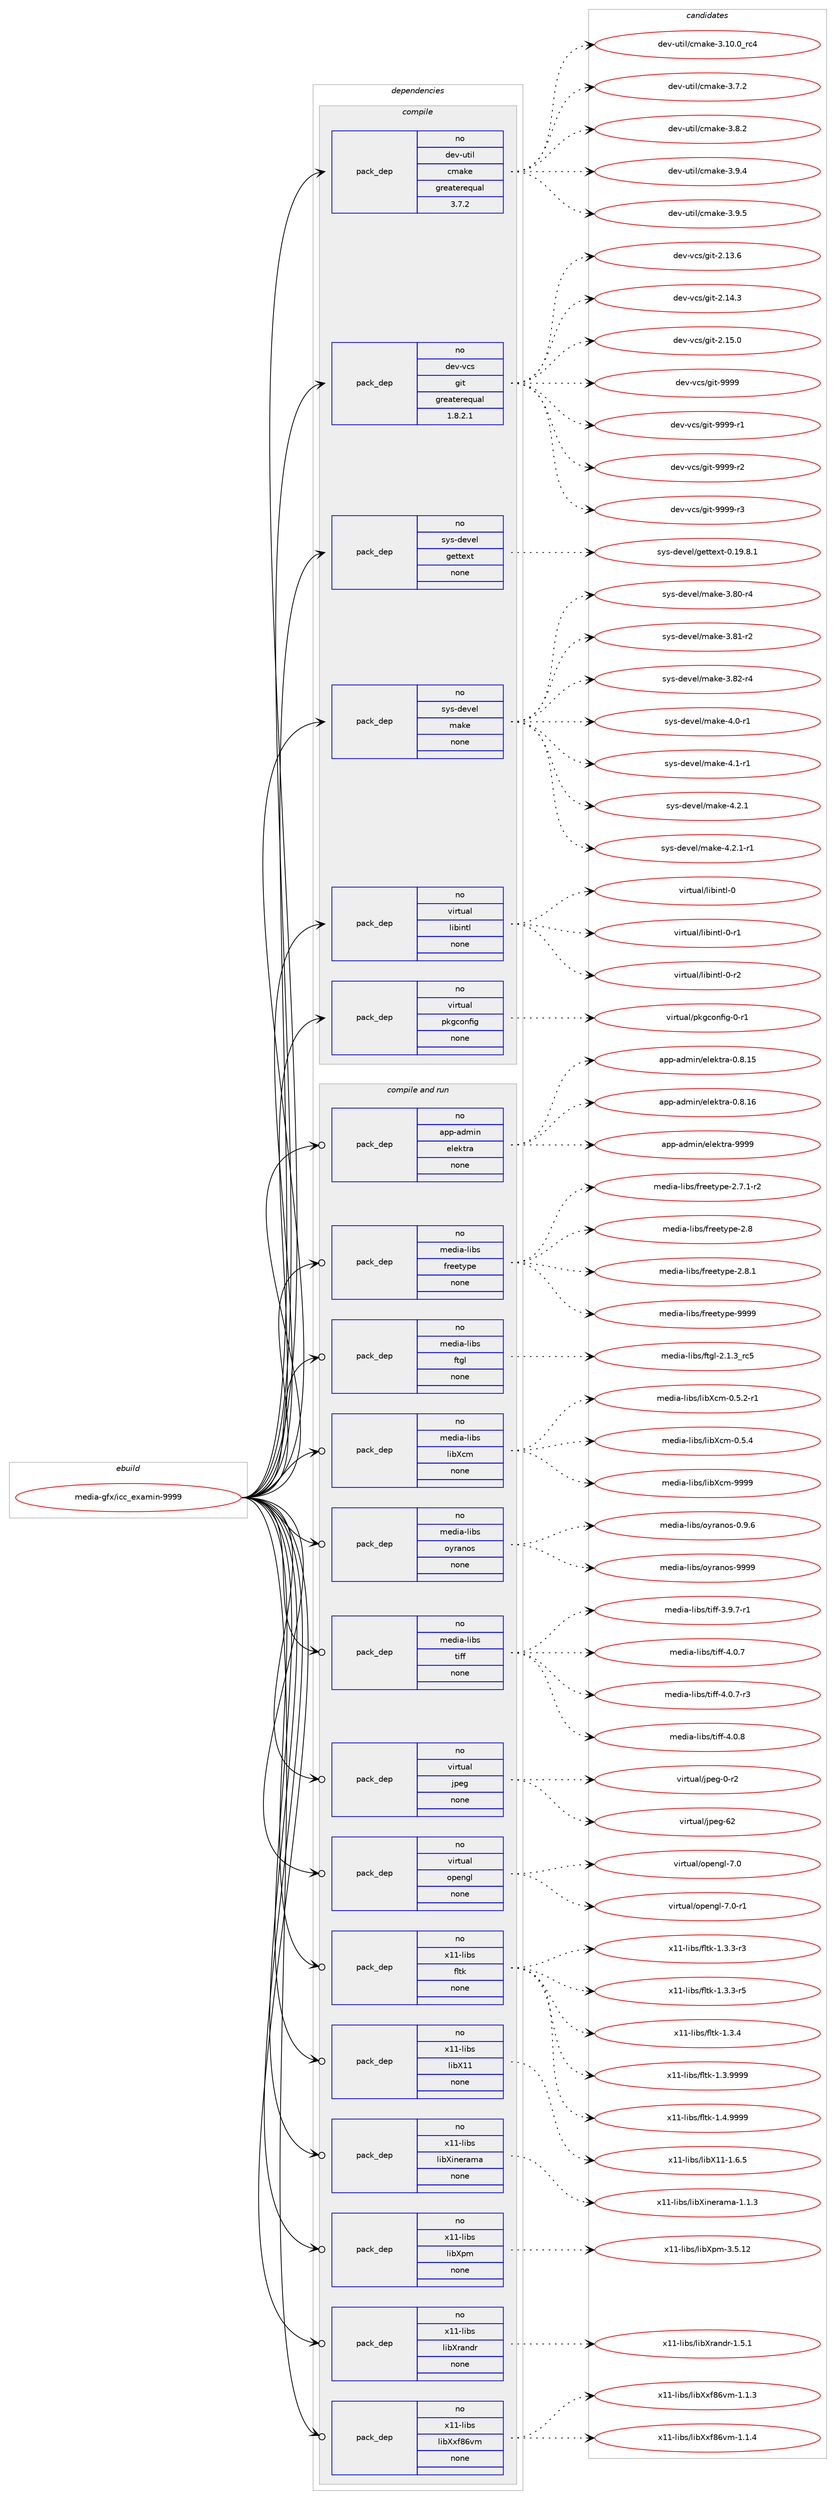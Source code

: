 digraph prolog {

# *************
# Graph options
# *************

newrank=true;
concentrate=true;
compound=true;
graph [rankdir=LR,fontname=Helvetica,fontsize=10,ranksep=1.5];#, ranksep=2.5, nodesep=0.2];
edge  [arrowhead=vee];
node  [fontname=Helvetica,fontsize=10];

# **********
# The ebuild
# **********

subgraph cluster_leftcol {
color=gray;
rank=same;
label=<<i>ebuild</i>>;
id [label="media-gfx/icc_examin-9999", color=red, width=4, href="../media-gfx/icc_examin-9999.svg"];
}

# ****************
# The dependencies
# ****************

subgraph cluster_midcol {
color=gray;
label=<<i>dependencies</i>>;
subgraph cluster_compile {
fillcolor="#eeeeee";
style=filled;
label=<<i>compile</i>>;
subgraph pack261535 {
dependency354638 [label=<<TABLE BORDER="0" CELLBORDER="1" CELLSPACING="0" CELLPADDING="4" WIDTH="220"><TR><TD ROWSPAN="6" CELLPADDING="30">pack_dep</TD></TR><TR><TD WIDTH="110">no</TD></TR><TR><TD>dev-util</TD></TR><TR><TD>cmake</TD></TR><TR><TD>greaterequal</TD></TR><TR><TD>3.7.2</TD></TR></TABLE>>, shape=none, color=blue];
}
id:e -> dependency354638:w [weight=20,style="solid",arrowhead="vee"];
subgraph pack261536 {
dependency354639 [label=<<TABLE BORDER="0" CELLBORDER="1" CELLSPACING="0" CELLPADDING="4" WIDTH="220"><TR><TD ROWSPAN="6" CELLPADDING="30">pack_dep</TD></TR><TR><TD WIDTH="110">no</TD></TR><TR><TD>dev-vcs</TD></TR><TR><TD>git</TD></TR><TR><TD>greaterequal</TD></TR><TR><TD>1.8.2.1</TD></TR></TABLE>>, shape=none, color=blue];
}
id:e -> dependency354639:w [weight=20,style="solid",arrowhead="vee"];
subgraph pack261537 {
dependency354640 [label=<<TABLE BORDER="0" CELLBORDER="1" CELLSPACING="0" CELLPADDING="4" WIDTH="220"><TR><TD ROWSPAN="6" CELLPADDING="30">pack_dep</TD></TR><TR><TD WIDTH="110">no</TD></TR><TR><TD>sys-devel</TD></TR><TR><TD>gettext</TD></TR><TR><TD>none</TD></TR><TR><TD></TD></TR></TABLE>>, shape=none, color=blue];
}
id:e -> dependency354640:w [weight=20,style="solid",arrowhead="vee"];
subgraph pack261538 {
dependency354641 [label=<<TABLE BORDER="0" CELLBORDER="1" CELLSPACING="0" CELLPADDING="4" WIDTH="220"><TR><TD ROWSPAN="6" CELLPADDING="30">pack_dep</TD></TR><TR><TD WIDTH="110">no</TD></TR><TR><TD>sys-devel</TD></TR><TR><TD>make</TD></TR><TR><TD>none</TD></TR><TR><TD></TD></TR></TABLE>>, shape=none, color=blue];
}
id:e -> dependency354641:w [weight=20,style="solid",arrowhead="vee"];
subgraph pack261539 {
dependency354642 [label=<<TABLE BORDER="0" CELLBORDER="1" CELLSPACING="0" CELLPADDING="4" WIDTH="220"><TR><TD ROWSPAN="6" CELLPADDING="30">pack_dep</TD></TR><TR><TD WIDTH="110">no</TD></TR><TR><TD>virtual</TD></TR><TR><TD>libintl</TD></TR><TR><TD>none</TD></TR><TR><TD></TD></TR></TABLE>>, shape=none, color=blue];
}
id:e -> dependency354642:w [weight=20,style="solid",arrowhead="vee"];
subgraph pack261540 {
dependency354643 [label=<<TABLE BORDER="0" CELLBORDER="1" CELLSPACING="0" CELLPADDING="4" WIDTH="220"><TR><TD ROWSPAN="6" CELLPADDING="30">pack_dep</TD></TR><TR><TD WIDTH="110">no</TD></TR><TR><TD>virtual</TD></TR><TR><TD>pkgconfig</TD></TR><TR><TD>none</TD></TR><TR><TD></TD></TR></TABLE>>, shape=none, color=blue];
}
id:e -> dependency354643:w [weight=20,style="solid",arrowhead="vee"];
}
subgraph cluster_compileandrun {
fillcolor="#eeeeee";
style=filled;
label=<<i>compile and run</i>>;
subgraph pack261541 {
dependency354644 [label=<<TABLE BORDER="0" CELLBORDER="1" CELLSPACING="0" CELLPADDING="4" WIDTH="220"><TR><TD ROWSPAN="6" CELLPADDING="30">pack_dep</TD></TR><TR><TD WIDTH="110">no</TD></TR><TR><TD>app-admin</TD></TR><TR><TD>elektra</TD></TR><TR><TD>none</TD></TR><TR><TD></TD></TR></TABLE>>, shape=none, color=blue];
}
id:e -> dependency354644:w [weight=20,style="solid",arrowhead="odotvee"];
subgraph pack261542 {
dependency354645 [label=<<TABLE BORDER="0" CELLBORDER="1" CELLSPACING="0" CELLPADDING="4" WIDTH="220"><TR><TD ROWSPAN="6" CELLPADDING="30">pack_dep</TD></TR><TR><TD WIDTH="110">no</TD></TR><TR><TD>media-libs</TD></TR><TR><TD>freetype</TD></TR><TR><TD>none</TD></TR><TR><TD></TD></TR></TABLE>>, shape=none, color=blue];
}
id:e -> dependency354645:w [weight=20,style="solid",arrowhead="odotvee"];
subgraph pack261543 {
dependency354646 [label=<<TABLE BORDER="0" CELLBORDER="1" CELLSPACING="0" CELLPADDING="4" WIDTH="220"><TR><TD ROWSPAN="6" CELLPADDING="30">pack_dep</TD></TR><TR><TD WIDTH="110">no</TD></TR><TR><TD>media-libs</TD></TR><TR><TD>ftgl</TD></TR><TR><TD>none</TD></TR><TR><TD></TD></TR></TABLE>>, shape=none, color=blue];
}
id:e -> dependency354646:w [weight=20,style="solid",arrowhead="odotvee"];
subgraph pack261544 {
dependency354647 [label=<<TABLE BORDER="0" CELLBORDER="1" CELLSPACING="0" CELLPADDING="4" WIDTH="220"><TR><TD ROWSPAN="6" CELLPADDING="30">pack_dep</TD></TR><TR><TD WIDTH="110">no</TD></TR><TR><TD>media-libs</TD></TR><TR><TD>libXcm</TD></TR><TR><TD>none</TD></TR><TR><TD></TD></TR></TABLE>>, shape=none, color=blue];
}
id:e -> dependency354647:w [weight=20,style="solid",arrowhead="odotvee"];
subgraph pack261545 {
dependency354648 [label=<<TABLE BORDER="0" CELLBORDER="1" CELLSPACING="0" CELLPADDING="4" WIDTH="220"><TR><TD ROWSPAN="6" CELLPADDING="30">pack_dep</TD></TR><TR><TD WIDTH="110">no</TD></TR><TR><TD>media-libs</TD></TR><TR><TD>oyranos</TD></TR><TR><TD>none</TD></TR><TR><TD></TD></TR></TABLE>>, shape=none, color=blue];
}
id:e -> dependency354648:w [weight=20,style="solid",arrowhead="odotvee"];
subgraph pack261546 {
dependency354649 [label=<<TABLE BORDER="0" CELLBORDER="1" CELLSPACING="0" CELLPADDING="4" WIDTH="220"><TR><TD ROWSPAN="6" CELLPADDING="30">pack_dep</TD></TR><TR><TD WIDTH="110">no</TD></TR><TR><TD>media-libs</TD></TR><TR><TD>tiff</TD></TR><TR><TD>none</TD></TR><TR><TD></TD></TR></TABLE>>, shape=none, color=blue];
}
id:e -> dependency354649:w [weight=20,style="solid",arrowhead="odotvee"];
subgraph pack261547 {
dependency354650 [label=<<TABLE BORDER="0" CELLBORDER="1" CELLSPACING="0" CELLPADDING="4" WIDTH="220"><TR><TD ROWSPAN="6" CELLPADDING="30">pack_dep</TD></TR><TR><TD WIDTH="110">no</TD></TR><TR><TD>virtual</TD></TR><TR><TD>jpeg</TD></TR><TR><TD>none</TD></TR><TR><TD></TD></TR></TABLE>>, shape=none, color=blue];
}
id:e -> dependency354650:w [weight=20,style="solid",arrowhead="odotvee"];
subgraph pack261548 {
dependency354651 [label=<<TABLE BORDER="0" CELLBORDER="1" CELLSPACING="0" CELLPADDING="4" WIDTH="220"><TR><TD ROWSPAN="6" CELLPADDING="30">pack_dep</TD></TR><TR><TD WIDTH="110">no</TD></TR><TR><TD>virtual</TD></TR><TR><TD>opengl</TD></TR><TR><TD>none</TD></TR><TR><TD></TD></TR></TABLE>>, shape=none, color=blue];
}
id:e -> dependency354651:w [weight=20,style="solid",arrowhead="odotvee"];
subgraph pack261549 {
dependency354652 [label=<<TABLE BORDER="0" CELLBORDER="1" CELLSPACING="0" CELLPADDING="4" WIDTH="220"><TR><TD ROWSPAN="6" CELLPADDING="30">pack_dep</TD></TR><TR><TD WIDTH="110">no</TD></TR><TR><TD>x11-libs</TD></TR><TR><TD>fltk</TD></TR><TR><TD>none</TD></TR><TR><TD></TD></TR></TABLE>>, shape=none, color=blue];
}
id:e -> dependency354652:w [weight=20,style="solid",arrowhead="odotvee"];
subgraph pack261550 {
dependency354653 [label=<<TABLE BORDER="0" CELLBORDER="1" CELLSPACING="0" CELLPADDING="4" WIDTH="220"><TR><TD ROWSPAN="6" CELLPADDING="30">pack_dep</TD></TR><TR><TD WIDTH="110">no</TD></TR><TR><TD>x11-libs</TD></TR><TR><TD>libX11</TD></TR><TR><TD>none</TD></TR><TR><TD></TD></TR></TABLE>>, shape=none, color=blue];
}
id:e -> dependency354653:w [weight=20,style="solid",arrowhead="odotvee"];
subgraph pack261551 {
dependency354654 [label=<<TABLE BORDER="0" CELLBORDER="1" CELLSPACING="0" CELLPADDING="4" WIDTH="220"><TR><TD ROWSPAN="6" CELLPADDING="30">pack_dep</TD></TR><TR><TD WIDTH="110">no</TD></TR><TR><TD>x11-libs</TD></TR><TR><TD>libXinerama</TD></TR><TR><TD>none</TD></TR><TR><TD></TD></TR></TABLE>>, shape=none, color=blue];
}
id:e -> dependency354654:w [weight=20,style="solid",arrowhead="odotvee"];
subgraph pack261552 {
dependency354655 [label=<<TABLE BORDER="0" CELLBORDER="1" CELLSPACING="0" CELLPADDING="4" WIDTH="220"><TR><TD ROWSPAN="6" CELLPADDING="30">pack_dep</TD></TR><TR><TD WIDTH="110">no</TD></TR><TR><TD>x11-libs</TD></TR><TR><TD>libXpm</TD></TR><TR><TD>none</TD></TR><TR><TD></TD></TR></TABLE>>, shape=none, color=blue];
}
id:e -> dependency354655:w [weight=20,style="solid",arrowhead="odotvee"];
subgraph pack261553 {
dependency354656 [label=<<TABLE BORDER="0" CELLBORDER="1" CELLSPACING="0" CELLPADDING="4" WIDTH="220"><TR><TD ROWSPAN="6" CELLPADDING="30">pack_dep</TD></TR><TR><TD WIDTH="110">no</TD></TR><TR><TD>x11-libs</TD></TR><TR><TD>libXrandr</TD></TR><TR><TD>none</TD></TR><TR><TD></TD></TR></TABLE>>, shape=none, color=blue];
}
id:e -> dependency354656:w [weight=20,style="solid",arrowhead="odotvee"];
subgraph pack261554 {
dependency354657 [label=<<TABLE BORDER="0" CELLBORDER="1" CELLSPACING="0" CELLPADDING="4" WIDTH="220"><TR><TD ROWSPAN="6" CELLPADDING="30">pack_dep</TD></TR><TR><TD WIDTH="110">no</TD></TR><TR><TD>x11-libs</TD></TR><TR><TD>libXxf86vm</TD></TR><TR><TD>none</TD></TR><TR><TD></TD></TR></TABLE>>, shape=none, color=blue];
}
id:e -> dependency354657:w [weight=20,style="solid",arrowhead="odotvee"];
}
subgraph cluster_run {
fillcolor="#eeeeee";
style=filled;
label=<<i>run</i>>;
}
}

# **************
# The candidates
# **************

subgraph cluster_choices {
rank=same;
color=gray;
label=<<i>candidates</i>>;

subgraph choice261535 {
color=black;
nodesep=1;
choice1001011184511711610510847991099710710145514649484648951149952 [label="dev-util/cmake-3.10.0_rc4", color=red, width=4,href="../dev-util/cmake-3.10.0_rc4.svg"];
choice10010111845117116105108479910997107101455146554650 [label="dev-util/cmake-3.7.2", color=red, width=4,href="../dev-util/cmake-3.7.2.svg"];
choice10010111845117116105108479910997107101455146564650 [label="dev-util/cmake-3.8.2", color=red, width=4,href="../dev-util/cmake-3.8.2.svg"];
choice10010111845117116105108479910997107101455146574652 [label="dev-util/cmake-3.9.4", color=red, width=4,href="../dev-util/cmake-3.9.4.svg"];
choice10010111845117116105108479910997107101455146574653 [label="dev-util/cmake-3.9.5", color=red, width=4,href="../dev-util/cmake-3.9.5.svg"];
dependency354638:e -> choice1001011184511711610510847991099710710145514649484648951149952:w [style=dotted,weight="100"];
dependency354638:e -> choice10010111845117116105108479910997107101455146554650:w [style=dotted,weight="100"];
dependency354638:e -> choice10010111845117116105108479910997107101455146564650:w [style=dotted,weight="100"];
dependency354638:e -> choice10010111845117116105108479910997107101455146574652:w [style=dotted,weight="100"];
dependency354638:e -> choice10010111845117116105108479910997107101455146574653:w [style=dotted,weight="100"];
}
subgraph choice261536 {
color=black;
nodesep=1;
choice10010111845118991154710310511645504649514654 [label="dev-vcs/git-2.13.6", color=red, width=4,href="../dev-vcs/git-2.13.6.svg"];
choice10010111845118991154710310511645504649524651 [label="dev-vcs/git-2.14.3", color=red, width=4,href="../dev-vcs/git-2.14.3.svg"];
choice10010111845118991154710310511645504649534648 [label="dev-vcs/git-2.15.0", color=red, width=4,href="../dev-vcs/git-2.15.0.svg"];
choice1001011184511899115471031051164557575757 [label="dev-vcs/git-9999", color=red, width=4,href="../dev-vcs/git-9999.svg"];
choice10010111845118991154710310511645575757574511449 [label="dev-vcs/git-9999-r1", color=red, width=4,href="../dev-vcs/git-9999-r1.svg"];
choice10010111845118991154710310511645575757574511450 [label="dev-vcs/git-9999-r2", color=red, width=4,href="../dev-vcs/git-9999-r2.svg"];
choice10010111845118991154710310511645575757574511451 [label="dev-vcs/git-9999-r3", color=red, width=4,href="../dev-vcs/git-9999-r3.svg"];
dependency354639:e -> choice10010111845118991154710310511645504649514654:w [style=dotted,weight="100"];
dependency354639:e -> choice10010111845118991154710310511645504649524651:w [style=dotted,weight="100"];
dependency354639:e -> choice10010111845118991154710310511645504649534648:w [style=dotted,weight="100"];
dependency354639:e -> choice1001011184511899115471031051164557575757:w [style=dotted,weight="100"];
dependency354639:e -> choice10010111845118991154710310511645575757574511449:w [style=dotted,weight="100"];
dependency354639:e -> choice10010111845118991154710310511645575757574511450:w [style=dotted,weight="100"];
dependency354639:e -> choice10010111845118991154710310511645575757574511451:w [style=dotted,weight="100"];
}
subgraph choice261537 {
color=black;
nodesep=1;
choice1151211154510010111810110847103101116116101120116454846495746564649 [label="sys-devel/gettext-0.19.8.1", color=red, width=4,href="../sys-devel/gettext-0.19.8.1.svg"];
dependency354640:e -> choice1151211154510010111810110847103101116116101120116454846495746564649:w [style=dotted,weight="100"];
}
subgraph choice261538 {
color=black;
nodesep=1;
choice11512111545100101118101108471099710710145514656484511452 [label="sys-devel/make-3.80-r4", color=red, width=4,href="../sys-devel/make-3.80-r4.svg"];
choice11512111545100101118101108471099710710145514656494511450 [label="sys-devel/make-3.81-r2", color=red, width=4,href="../sys-devel/make-3.81-r2.svg"];
choice11512111545100101118101108471099710710145514656504511452 [label="sys-devel/make-3.82-r4", color=red, width=4,href="../sys-devel/make-3.82-r4.svg"];
choice115121115451001011181011084710997107101455246484511449 [label="sys-devel/make-4.0-r1", color=red, width=4,href="../sys-devel/make-4.0-r1.svg"];
choice115121115451001011181011084710997107101455246494511449 [label="sys-devel/make-4.1-r1", color=red, width=4,href="../sys-devel/make-4.1-r1.svg"];
choice115121115451001011181011084710997107101455246504649 [label="sys-devel/make-4.2.1", color=red, width=4,href="../sys-devel/make-4.2.1.svg"];
choice1151211154510010111810110847109971071014552465046494511449 [label="sys-devel/make-4.2.1-r1", color=red, width=4,href="../sys-devel/make-4.2.1-r1.svg"];
dependency354641:e -> choice11512111545100101118101108471099710710145514656484511452:w [style=dotted,weight="100"];
dependency354641:e -> choice11512111545100101118101108471099710710145514656494511450:w [style=dotted,weight="100"];
dependency354641:e -> choice11512111545100101118101108471099710710145514656504511452:w [style=dotted,weight="100"];
dependency354641:e -> choice115121115451001011181011084710997107101455246484511449:w [style=dotted,weight="100"];
dependency354641:e -> choice115121115451001011181011084710997107101455246494511449:w [style=dotted,weight="100"];
dependency354641:e -> choice115121115451001011181011084710997107101455246504649:w [style=dotted,weight="100"];
dependency354641:e -> choice1151211154510010111810110847109971071014552465046494511449:w [style=dotted,weight="100"];
}
subgraph choice261539 {
color=black;
nodesep=1;
choice1181051141161179710847108105981051101161084548 [label="virtual/libintl-0", color=red, width=4,href="../virtual/libintl-0.svg"];
choice11810511411611797108471081059810511011610845484511449 [label="virtual/libintl-0-r1", color=red, width=4,href="../virtual/libintl-0-r1.svg"];
choice11810511411611797108471081059810511011610845484511450 [label="virtual/libintl-0-r2", color=red, width=4,href="../virtual/libintl-0-r2.svg"];
dependency354642:e -> choice1181051141161179710847108105981051101161084548:w [style=dotted,weight="100"];
dependency354642:e -> choice11810511411611797108471081059810511011610845484511449:w [style=dotted,weight="100"];
dependency354642:e -> choice11810511411611797108471081059810511011610845484511450:w [style=dotted,weight="100"];
}
subgraph choice261540 {
color=black;
nodesep=1;
choice11810511411611797108471121071039911111010210510345484511449 [label="virtual/pkgconfig-0-r1", color=red, width=4,href="../virtual/pkgconfig-0-r1.svg"];
dependency354643:e -> choice11810511411611797108471121071039911111010210510345484511449:w [style=dotted,weight="100"];
}
subgraph choice261541 {
color=black;
nodesep=1;
choice971121124597100109105110471011081011071161149745484656464953 [label="app-admin/elektra-0.8.15", color=red, width=4,href="../app-admin/elektra-0.8.15.svg"];
choice971121124597100109105110471011081011071161149745484656464954 [label="app-admin/elektra-0.8.16", color=red, width=4,href="../app-admin/elektra-0.8.16.svg"];
choice97112112459710010910511047101108101107116114974557575757 [label="app-admin/elektra-9999", color=red, width=4,href="../app-admin/elektra-9999.svg"];
dependency354644:e -> choice971121124597100109105110471011081011071161149745484656464953:w [style=dotted,weight="100"];
dependency354644:e -> choice971121124597100109105110471011081011071161149745484656464954:w [style=dotted,weight="100"];
dependency354644:e -> choice97112112459710010910511047101108101107116114974557575757:w [style=dotted,weight="100"];
}
subgraph choice261542 {
color=black;
nodesep=1;
choice109101100105974510810598115471021141011011161211121014550465546494511450 [label="media-libs/freetype-2.7.1-r2", color=red, width=4,href="../media-libs/freetype-2.7.1-r2.svg"];
choice1091011001059745108105981154710211410110111612111210145504656 [label="media-libs/freetype-2.8", color=red, width=4,href="../media-libs/freetype-2.8.svg"];
choice10910110010597451081059811547102114101101116121112101455046564649 [label="media-libs/freetype-2.8.1", color=red, width=4,href="../media-libs/freetype-2.8.1.svg"];
choice109101100105974510810598115471021141011011161211121014557575757 [label="media-libs/freetype-9999", color=red, width=4,href="../media-libs/freetype-9999.svg"];
dependency354645:e -> choice109101100105974510810598115471021141011011161211121014550465546494511450:w [style=dotted,weight="100"];
dependency354645:e -> choice1091011001059745108105981154710211410110111612111210145504656:w [style=dotted,weight="100"];
dependency354645:e -> choice10910110010597451081059811547102114101101116121112101455046564649:w [style=dotted,weight="100"];
dependency354645:e -> choice109101100105974510810598115471021141011011161211121014557575757:w [style=dotted,weight="100"];
}
subgraph choice261543 {
color=black;
nodesep=1;
choice10910110010597451081059811547102116103108455046494651951149953 [label="media-libs/ftgl-2.1.3_rc5", color=red, width=4,href="../media-libs/ftgl-2.1.3_rc5.svg"];
dependency354646:e -> choice10910110010597451081059811547102116103108455046494651951149953:w [style=dotted,weight="100"];
}
subgraph choice261544 {
color=black;
nodesep=1;
choice109101100105974510810598115471081059888991094548465346504511449 [label="media-libs/libXcm-0.5.2-r1", color=red, width=4,href="../media-libs/libXcm-0.5.2-r1.svg"];
choice10910110010597451081059811547108105988899109454846534652 [label="media-libs/libXcm-0.5.4", color=red, width=4,href="../media-libs/libXcm-0.5.4.svg"];
choice109101100105974510810598115471081059888991094557575757 [label="media-libs/libXcm-9999", color=red, width=4,href="../media-libs/libXcm-9999.svg"];
dependency354647:e -> choice109101100105974510810598115471081059888991094548465346504511449:w [style=dotted,weight="100"];
dependency354647:e -> choice10910110010597451081059811547108105988899109454846534652:w [style=dotted,weight="100"];
dependency354647:e -> choice109101100105974510810598115471081059888991094557575757:w [style=dotted,weight="100"];
}
subgraph choice261545 {
color=black;
nodesep=1;
choice1091011001059745108105981154711112111497110111115454846574654 [label="media-libs/oyranos-0.9.6", color=red, width=4,href="../media-libs/oyranos-0.9.6.svg"];
choice10910110010597451081059811547111121114971101111154557575757 [label="media-libs/oyranos-9999", color=red, width=4,href="../media-libs/oyranos-9999.svg"];
dependency354648:e -> choice1091011001059745108105981154711112111497110111115454846574654:w [style=dotted,weight="100"];
dependency354648:e -> choice10910110010597451081059811547111121114971101111154557575757:w [style=dotted,weight="100"];
}
subgraph choice261546 {
color=black;
nodesep=1;
choice109101100105974510810598115471161051021024551465746554511449 [label="media-libs/tiff-3.9.7-r1", color=red, width=4,href="../media-libs/tiff-3.9.7-r1.svg"];
choice10910110010597451081059811547116105102102455246484655 [label="media-libs/tiff-4.0.7", color=red, width=4,href="../media-libs/tiff-4.0.7.svg"];
choice109101100105974510810598115471161051021024552464846554511451 [label="media-libs/tiff-4.0.7-r3", color=red, width=4,href="../media-libs/tiff-4.0.7-r3.svg"];
choice10910110010597451081059811547116105102102455246484656 [label="media-libs/tiff-4.0.8", color=red, width=4,href="../media-libs/tiff-4.0.8.svg"];
dependency354649:e -> choice109101100105974510810598115471161051021024551465746554511449:w [style=dotted,weight="100"];
dependency354649:e -> choice10910110010597451081059811547116105102102455246484655:w [style=dotted,weight="100"];
dependency354649:e -> choice109101100105974510810598115471161051021024552464846554511451:w [style=dotted,weight="100"];
dependency354649:e -> choice10910110010597451081059811547116105102102455246484656:w [style=dotted,weight="100"];
}
subgraph choice261547 {
color=black;
nodesep=1;
choice118105114116117971084710611210110345484511450 [label="virtual/jpeg-0-r2", color=red, width=4,href="../virtual/jpeg-0-r2.svg"];
choice1181051141161179710847106112101103455450 [label="virtual/jpeg-62", color=red, width=4,href="../virtual/jpeg-62.svg"];
dependency354650:e -> choice118105114116117971084710611210110345484511450:w [style=dotted,weight="100"];
dependency354650:e -> choice1181051141161179710847106112101103455450:w [style=dotted,weight="100"];
}
subgraph choice261548 {
color=black;
nodesep=1;
choice118105114116117971084711111210111010310845554648 [label="virtual/opengl-7.0", color=red, width=4,href="../virtual/opengl-7.0.svg"];
choice1181051141161179710847111112101110103108455546484511449 [label="virtual/opengl-7.0-r1", color=red, width=4,href="../virtual/opengl-7.0-r1.svg"];
dependency354651:e -> choice118105114116117971084711111210111010310845554648:w [style=dotted,weight="100"];
dependency354651:e -> choice1181051141161179710847111112101110103108455546484511449:w [style=dotted,weight="100"];
}
subgraph choice261549 {
color=black;
nodesep=1;
choice12049494510810598115471021081161074549465146514511451 [label="x11-libs/fltk-1.3.3-r3", color=red, width=4,href="../x11-libs/fltk-1.3.3-r3.svg"];
choice12049494510810598115471021081161074549465146514511453 [label="x11-libs/fltk-1.3.3-r5", color=red, width=4,href="../x11-libs/fltk-1.3.3-r5.svg"];
choice1204949451081059811547102108116107454946514652 [label="x11-libs/fltk-1.3.4", color=red, width=4,href="../x11-libs/fltk-1.3.4.svg"];
choice1204949451081059811547102108116107454946514657575757 [label="x11-libs/fltk-1.3.9999", color=red, width=4,href="../x11-libs/fltk-1.3.9999.svg"];
choice1204949451081059811547102108116107454946524657575757 [label="x11-libs/fltk-1.4.9999", color=red, width=4,href="../x11-libs/fltk-1.4.9999.svg"];
dependency354652:e -> choice12049494510810598115471021081161074549465146514511451:w [style=dotted,weight="100"];
dependency354652:e -> choice12049494510810598115471021081161074549465146514511453:w [style=dotted,weight="100"];
dependency354652:e -> choice1204949451081059811547102108116107454946514652:w [style=dotted,weight="100"];
dependency354652:e -> choice1204949451081059811547102108116107454946514657575757:w [style=dotted,weight="100"];
dependency354652:e -> choice1204949451081059811547102108116107454946524657575757:w [style=dotted,weight="100"];
}
subgraph choice261550 {
color=black;
nodesep=1;
choice120494945108105981154710810598884949454946544653 [label="x11-libs/libX11-1.6.5", color=red, width=4,href="../x11-libs/libX11-1.6.5.svg"];
dependency354653:e -> choice120494945108105981154710810598884949454946544653:w [style=dotted,weight="100"];
}
subgraph choice261551 {
color=black;
nodesep=1;
choice120494945108105981154710810598881051101011149710997454946494651 [label="x11-libs/libXinerama-1.1.3", color=red, width=4,href="../x11-libs/libXinerama-1.1.3.svg"];
dependency354654:e -> choice120494945108105981154710810598881051101011149710997454946494651:w [style=dotted,weight="100"];
}
subgraph choice261552 {
color=black;
nodesep=1;
choice1204949451081059811547108105988811210945514653464950 [label="x11-libs/libXpm-3.5.12", color=red, width=4,href="../x11-libs/libXpm-3.5.12.svg"];
dependency354655:e -> choice1204949451081059811547108105988811210945514653464950:w [style=dotted,weight="100"];
}
subgraph choice261553 {
color=black;
nodesep=1;
choice1204949451081059811547108105988811497110100114454946534649 [label="x11-libs/libXrandr-1.5.1", color=red, width=4,href="../x11-libs/libXrandr-1.5.1.svg"];
dependency354656:e -> choice1204949451081059811547108105988811497110100114454946534649:w [style=dotted,weight="100"];
}
subgraph choice261554 {
color=black;
nodesep=1;
choice120494945108105981154710810598881201025654118109454946494651 [label="x11-libs/libXxf86vm-1.1.3", color=red, width=4,href="../x11-libs/libXxf86vm-1.1.3.svg"];
choice120494945108105981154710810598881201025654118109454946494652 [label="x11-libs/libXxf86vm-1.1.4", color=red, width=4,href="../x11-libs/libXxf86vm-1.1.4.svg"];
dependency354657:e -> choice120494945108105981154710810598881201025654118109454946494651:w [style=dotted,weight="100"];
dependency354657:e -> choice120494945108105981154710810598881201025654118109454946494652:w [style=dotted,weight="100"];
}
}

}
